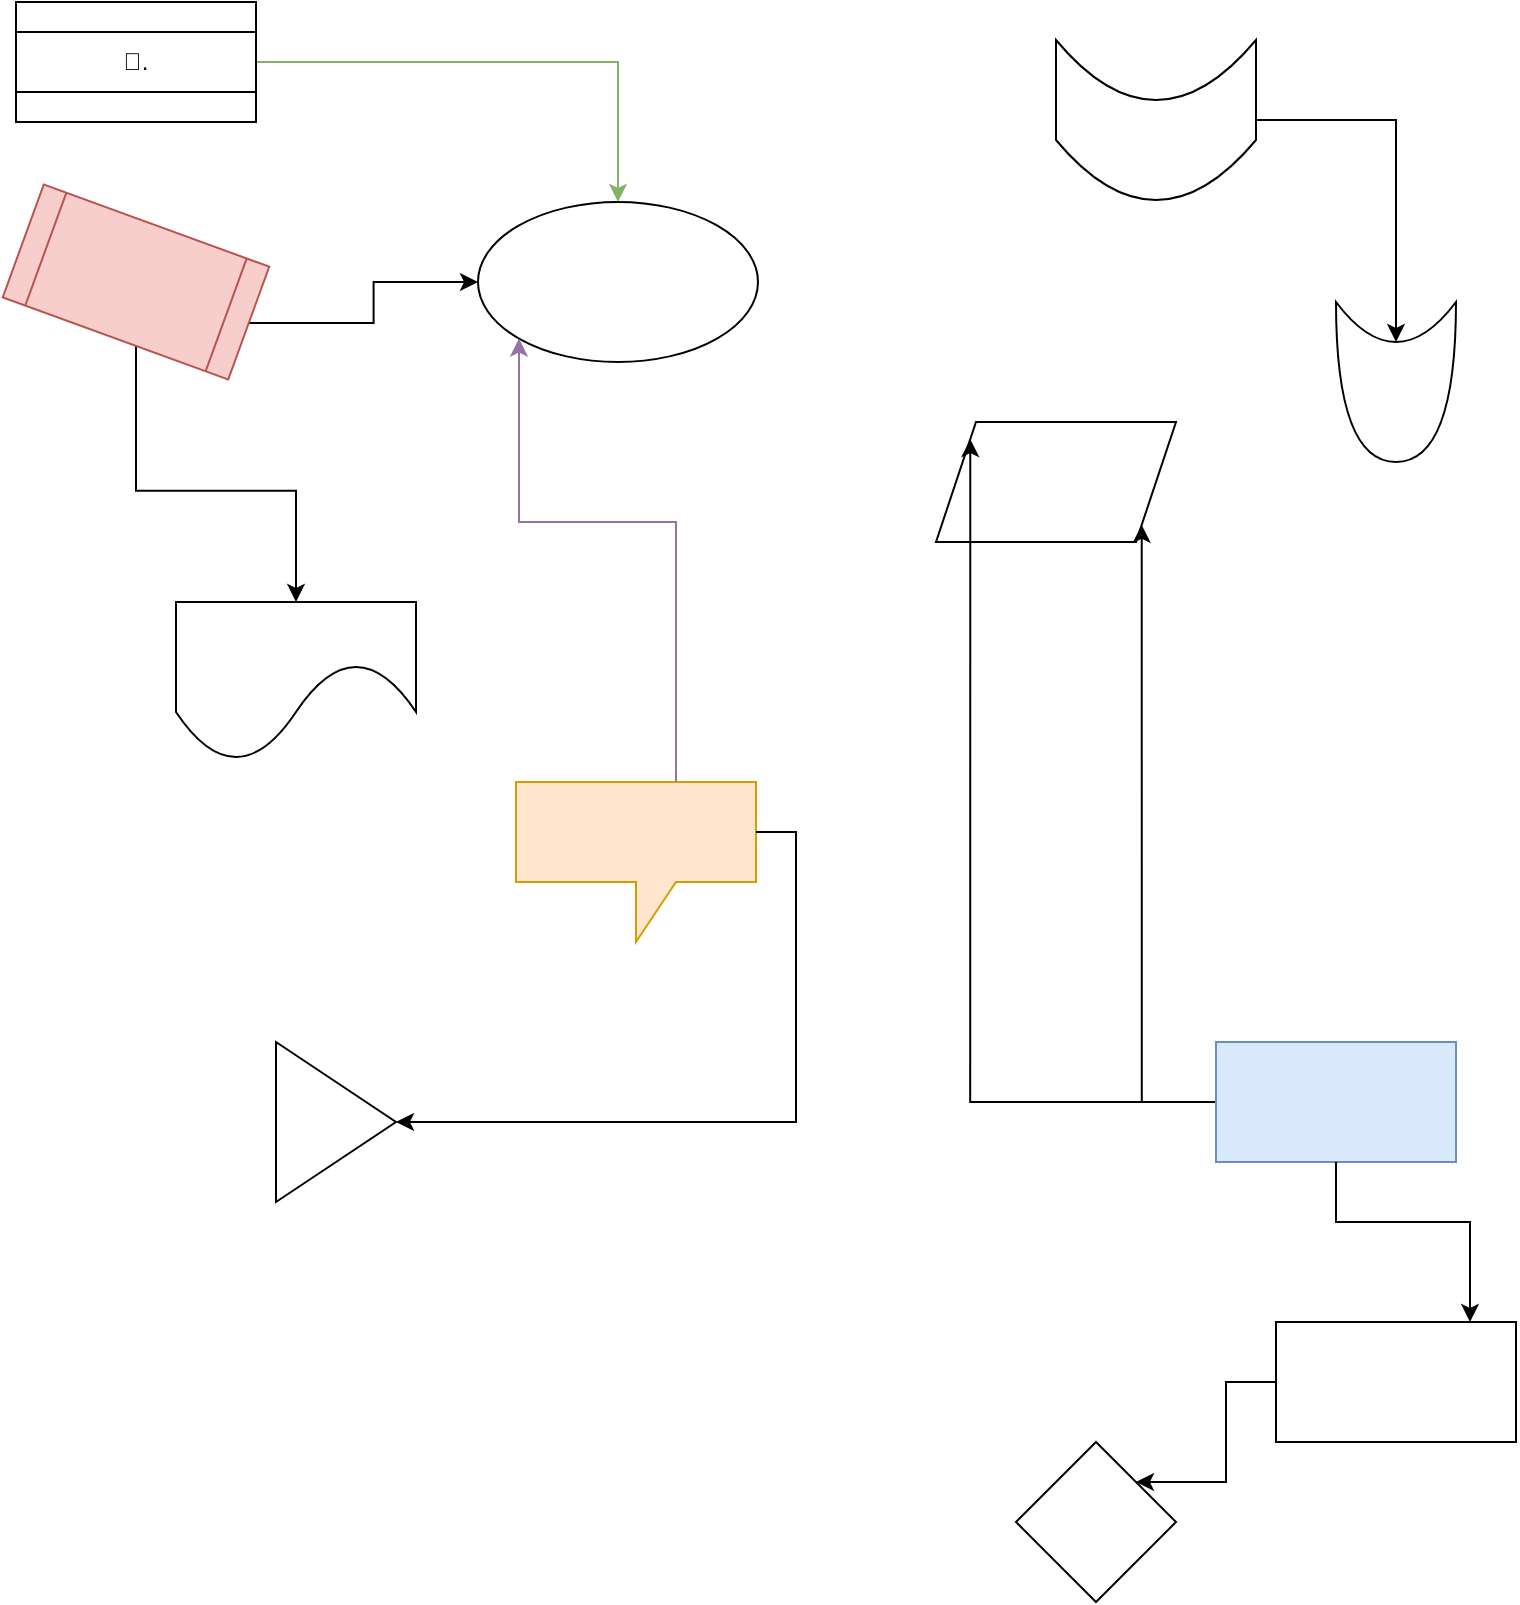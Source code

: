 <mxfile compressed="false" version="21.6.8" type="device" pages="2">
  <diagram id="SJr6KKptlU5QiQrU6xVG" name="Page-1">
    <mxGraphModel dx="1350" dy="949" grid="1" gridSize="10" guides="1" tooltips="1" connect="1" arrows="1" fold="1" page="1" pageScale="1" pageWidth="827" pageHeight="1169" math="0" shadow="0">
      <root>
        <mxCell id="0" />
        <mxCell id="1" parent="0" />
        <mxCell id="z5_6quuQ41SoD1CaS452-8" value="" style="shape=parallelogram;perimeter=parallelogramPerimeter;whiteSpace=wrap;html=1;fixedSize=1;" parent="1" vertex="1">
          <mxGeometry x="500" y="250" width="120" height="60" as="geometry" />
        </mxCell>
        <mxCell id="VqnXcYf0lU8FYd1N7no6-6" value="" style="rhombus;whiteSpace=wrap;html=1;double=0;" parent="1" vertex="1">
          <mxGeometry x="540" y="760" width="80" height="80" as="geometry" />
        </mxCell>
        <mxCell id="OU96sz5634OCC1nA_dG9-3" value="" style="ellipse;whiteSpace=wrap;html=1;perimeter=ellipsePerimeter;rotation=0;rounded=0;" parent="1" vertex="1">
          <mxGeometry x="271" y="140" width="140" height="80" as="geometry" />
        </mxCell>
        <mxCell id="OU96sz5634OCC1nA_dG9-6" value="" style="triangle;whiteSpace=wrap;html=1;rotation=0;rounded=0;direction=east;portConstraint=none;" parent="1" vertex="1">
          <mxGeometry x="170" y="560" width="60" height="80" as="geometry" />
        </mxCell>
        <mxCell id="OU96sz5634OCC1nA_dG9-1" value="" style="shape=callout;whiteSpace=wrap;html=1;perimeter=calloutPerimeter;fillColor=#ffe6cc;strokeColor=#d79b00;rounded=0;direction=east;rotation=0;size=30;position=0.5;" parent="1" vertex="1">
          <mxGeometry x="290" y="430" width="120" height="80" as="geometry" />
        </mxCell>
        <mxCell id="z5_6quuQ41SoD1CaS452-9" style="edgeStyle=orthogonalEdgeStyle;rounded=0;orthogonalLoop=1;jettySize=auto;html=1;entryX=1;entryY=1;entryDx=0;entryDy=0;" parent="1" source="OU96sz5634OCC1nA_dG9-2" target="z5_6quuQ41SoD1CaS452-8" edge="1">
          <mxGeometry relative="1" as="geometry" />
        </mxCell>
        <mxCell id="z5_6quuQ41SoD1CaS452-10" style="edgeStyle=orthogonalEdgeStyle;rounded=0;orthogonalLoop=1;jettySize=auto;html=1;entryX=0;entryY=0;entryDx=0;entryDy=0;" parent="1" source="OU96sz5634OCC1nA_dG9-2" target="z5_6quuQ41SoD1CaS452-8" edge="1">
          <mxGeometry relative="1" as="geometry" />
        </mxCell>
        <mxCell id="OU96sz5634OCC1nA_dG9-2" value="" style="rounded=0;whiteSpace=wrap;html=1;fillColor=#dae8fc;strokeColor=#6c8ebf;rotation=0;absoluteArcSize=0;perimeter=rectanglePerimeter;" parent="1" vertex="1">
          <mxGeometry x="640" y="560" width="120" height="60" as="geometry" />
        </mxCell>
        <mxCell id="VqnXcYf0lU8FYd1N7no6-7" style="edgeStyle=orthogonalEdgeStyle;rounded=0;orthogonalLoop=1;jettySize=auto;html=1;entryX=1;entryY=0;entryDx=0;entryDy=0;" parent="1" source="rSACBjaKUUydZRqEQf3--1" target="VqnXcYf0lU8FYd1N7no6-6" edge="1">
          <mxGeometry relative="1" as="geometry" />
        </mxCell>
        <mxCell id="rSACBjaKUUydZRqEQf3--1" value="" style="rounded=0;whiteSpace=wrap;html=1;perimeter=rectanglePerimeter;" parent="1" vertex="1">
          <mxGeometry x="670" y="700" width="120" height="60" as="geometry" />
        </mxCell>
        <mxCell id="OU96sz5634OCC1nA_dG9-4" style="edgeStyle=orthogonalEdgeStyle;rounded=0;orthogonalLoop=1;jettySize=auto;html=1;fillColor=#d5e8d4;strokeColor=#82b366;" parent="1" source="v7lvr-B3FCQAbCfzJB2g-1" target="OU96sz5634OCC1nA_dG9-3" edge="1">
          <mxGeometry relative="1" as="geometry" />
        </mxCell>
        <object label="&lt;meta charset=&quot;utf-8&quot;&gt;🔑." value="🔑." id="v7lvr-B3FCQAbCfzJB2g-1">
          <mxCell style="shape=process;whiteSpace=wrap;html=1;backgroundOutline=1;direction=north;size=0.25;labelBackgroundColor=none;rotation=0;rounded=0;" parent="1" vertex="1">
            <mxGeometry x="40" y="40" width="120" height="60" as="geometry" />
          </mxCell>
        </object>
        <mxCell id="5ox5fLNj8i4eV1NRZc5k-4" style="edgeStyle=orthogonalEdgeStyle;rounded=0;orthogonalLoop=1;jettySize=auto;html=1;exitX=1;exitY=0.5;exitDx=0;exitDy=0;entryX=0;entryY=0.5;entryDx=0;entryDy=0;" edge="1" parent="1" source="yk5Z2D5nuyeelbN2XrMu-4" target="OU96sz5634OCC1nA_dG9-3">
          <mxGeometry relative="1" as="geometry" />
        </mxCell>
        <mxCell id="5ox5fLNj8i4eV1NRZc5k-5" style="edgeStyle=orthogonalEdgeStyle;rounded=0;orthogonalLoop=1;jettySize=auto;html=1;" edge="1" parent="1" source="yk5Z2D5nuyeelbN2XrMu-4" target="5ox5fLNj8i4eV1NRZc5k-3">
          <mxGeometry relative="1" as="geometry" />
        </mxCell>
        <mxCell id="yk5Z2D5nuyeelbN2XrMu-4" value="" style="shape=process;whiteSpace=wrap;html=1;backgroundOutline=1;labelBackgroundColor=none;direction=east;rotation=20;fillColor=#f8cecc;strokeColor=#b85450;rounded=0;" parent="1" vertex="1">
          <mxGeometry x="40" y="150" width="120" height="60" as="geometry" />
        </mxCell>
        <mxCell id="OU96sz5634OCC1nA_dG9-5" style="edgeStyle=orthogonalEdgeStyle;orthogonalLoop=1;jettySize=auto;html=1;entryX=0;entryY=1;entryDx=0;entryDy=0;fillColor=#e1d5e7;strokeColor=#9673a6;rounded=0;" parent="1" source="OU96sz5634OCC1nA_dG9-1" target="OU96sz5634OCC1nA_dG9-3" edge="1">
          <mxGeometry relative="1" as="geometry">
            <Array as="points">
              <mxPoint x="370" y="300" />
              <mxPoint x="291" y="300" />
            </Array>
          </mxGeometry>
        </mxCell>
        <mxCell id="OU96sz5634OCC1nA_dG9-7" style="edgeStyle=orthogonalEdgeStyle;orthogonalLoop=1;jettySize=auto;html=1;entryX=1;entryY=0.5;entryDx=0;entryDy=0;exitX=0;exitY=0;exitDx=120;exitDy=25;exitPerimeter=0;rounded=0;" parent="1" source="OU96sz5634OCC1nA_dG9-1" target="OU96sz5634OCC1nA_dG9-6" edge="1">
          <mxGeometry relative="1" as="geometry">
            <mxPoint x="220" y="590" as="targetPoint" />
          </mxGeometry>
        </mxCell>
        <mxCell id="VqnXcYf0lU8FYd1N7no6-1" style="edgeStyle=orthogonalEdgeStyle;rounded=0;orthogonalLoop=1;jettySize=auto;html=1;" parent="1" source="OU96sz5634OCC1nA_dG9-2" target="rSACBjaKUUydZRqEQf3--1" edge="1">
          <mxGeometry relative="1" as="geometry">
            <mxPoint x="660" y="610" as="sourcePoint" />
            <Array as="points">
              <mxPoint x="700" y="650" />
              <mxPoint x="767" y="650" />
            </Array>
          </mxGeometry>
        </mxCell>
        <mxCell id="5ox5fLNj8i4eV1NRZc5k-2" style="edgeStyle=orthogonalEdgeStyle;rounded=0;orthogonalLoop=1;jettySize=auto;html=1;entryX=0.25;entryY=0.5;entryDx=0;entryDy=0;entryPerimeter=0;exitX=0.5;exitY=1;exitDx=0;exitDy=0;" parent="1" source="JdKEfNyxYyoWs0_i8qsF-1" target="5ox5fLNj8i4eV1NRZc5k-1" edge="1">
          <mxGeometry relative="1" as="geometry" />
        </mxCell>
        <mxCell id="JdKEfNyxYyoWs0_i8qsF-1" value="" style="shape=dataStorage;whiteSpace=wrap;html=1;fixedSize=1;size=30;direction=north;" parent="1" vertex="1">
          <mxGeometry x="560" y="59" width="100" height="80" as="geometry" />
        </mxCell>
        <mxCell id="5ox5fLNj8i4eV1NRZc5k-1" value="" style="shape=xor;whiteSpace=wrap;html=1;direction=south;" parent="1" vertex="1">
          <mxGeometry x="700" y="190" width="60" height="80" as="geometry" />
        </mxCell>
        <mxCell id="5ox5fLNj8i4eV1NRZc5k-3" value="" style="shape=document;whiteSpace=wrap;html=1;boundedLbl=1;size=0.625;direction=east;" parent="1" vertex="1">
          <mxGeometry x="120" y="340" width="120" height="80" as="geometry" />
        </mxCell>
      </root>
    </mxGraphModel>
  </diagram>
  <diagram id="UjGQGW2VeNA4anNop8zO" name="Page-2">
    <mxGraphModel dx="1350" dy="949" grid="1" gridSize="10" guides="1" tooltips="1" connect="1" arrows="1" fold="1" page="1" pageScale="1" pageWidth="827" pageHeight="1169" math="0" shadow="0">
      <root>
        <mxCell id="0" />
        <mxCell id="1" parent="0" />
        <mxCell id="BJnyzdma6ymmFGXSg5xf-4" value="" style="edgeStyle=orthogonalEdgeStyle;rounded=0;orthogonalLoop=1;jettySize=auto;html=1;" edge="1" parent="1" source="BJnyzdma6ymmFGXSg5xf-1" target="BJnyzdma6ymmFGXSg5xf-3">
          <mxGeometry relative="1" as="geometry" />
        </mxCell>
        <mxCell id="BJnyzdma6ymmFGXSg5xf-1" value="testing" style="rounded=0;whiteSpace=wrap;html=1;" vertex="1" parent="1">
          <mxGeometry x="200" y="190" width="120" height="60" as="geometry" />
        </mxCell>
        <mxCell id="BJnyzdma6ymmFGXSg5xf-3" value="" style="whiteSpace=wrap;html=1;rounded=0;" vertex="1" parent="1">
          <mxGeometry x="390" y="370" width="120" height="60" as="geometry" />
        </mxCell>
      </root>
    </mxGraphModel>
  </diagram>
</mxfile>
